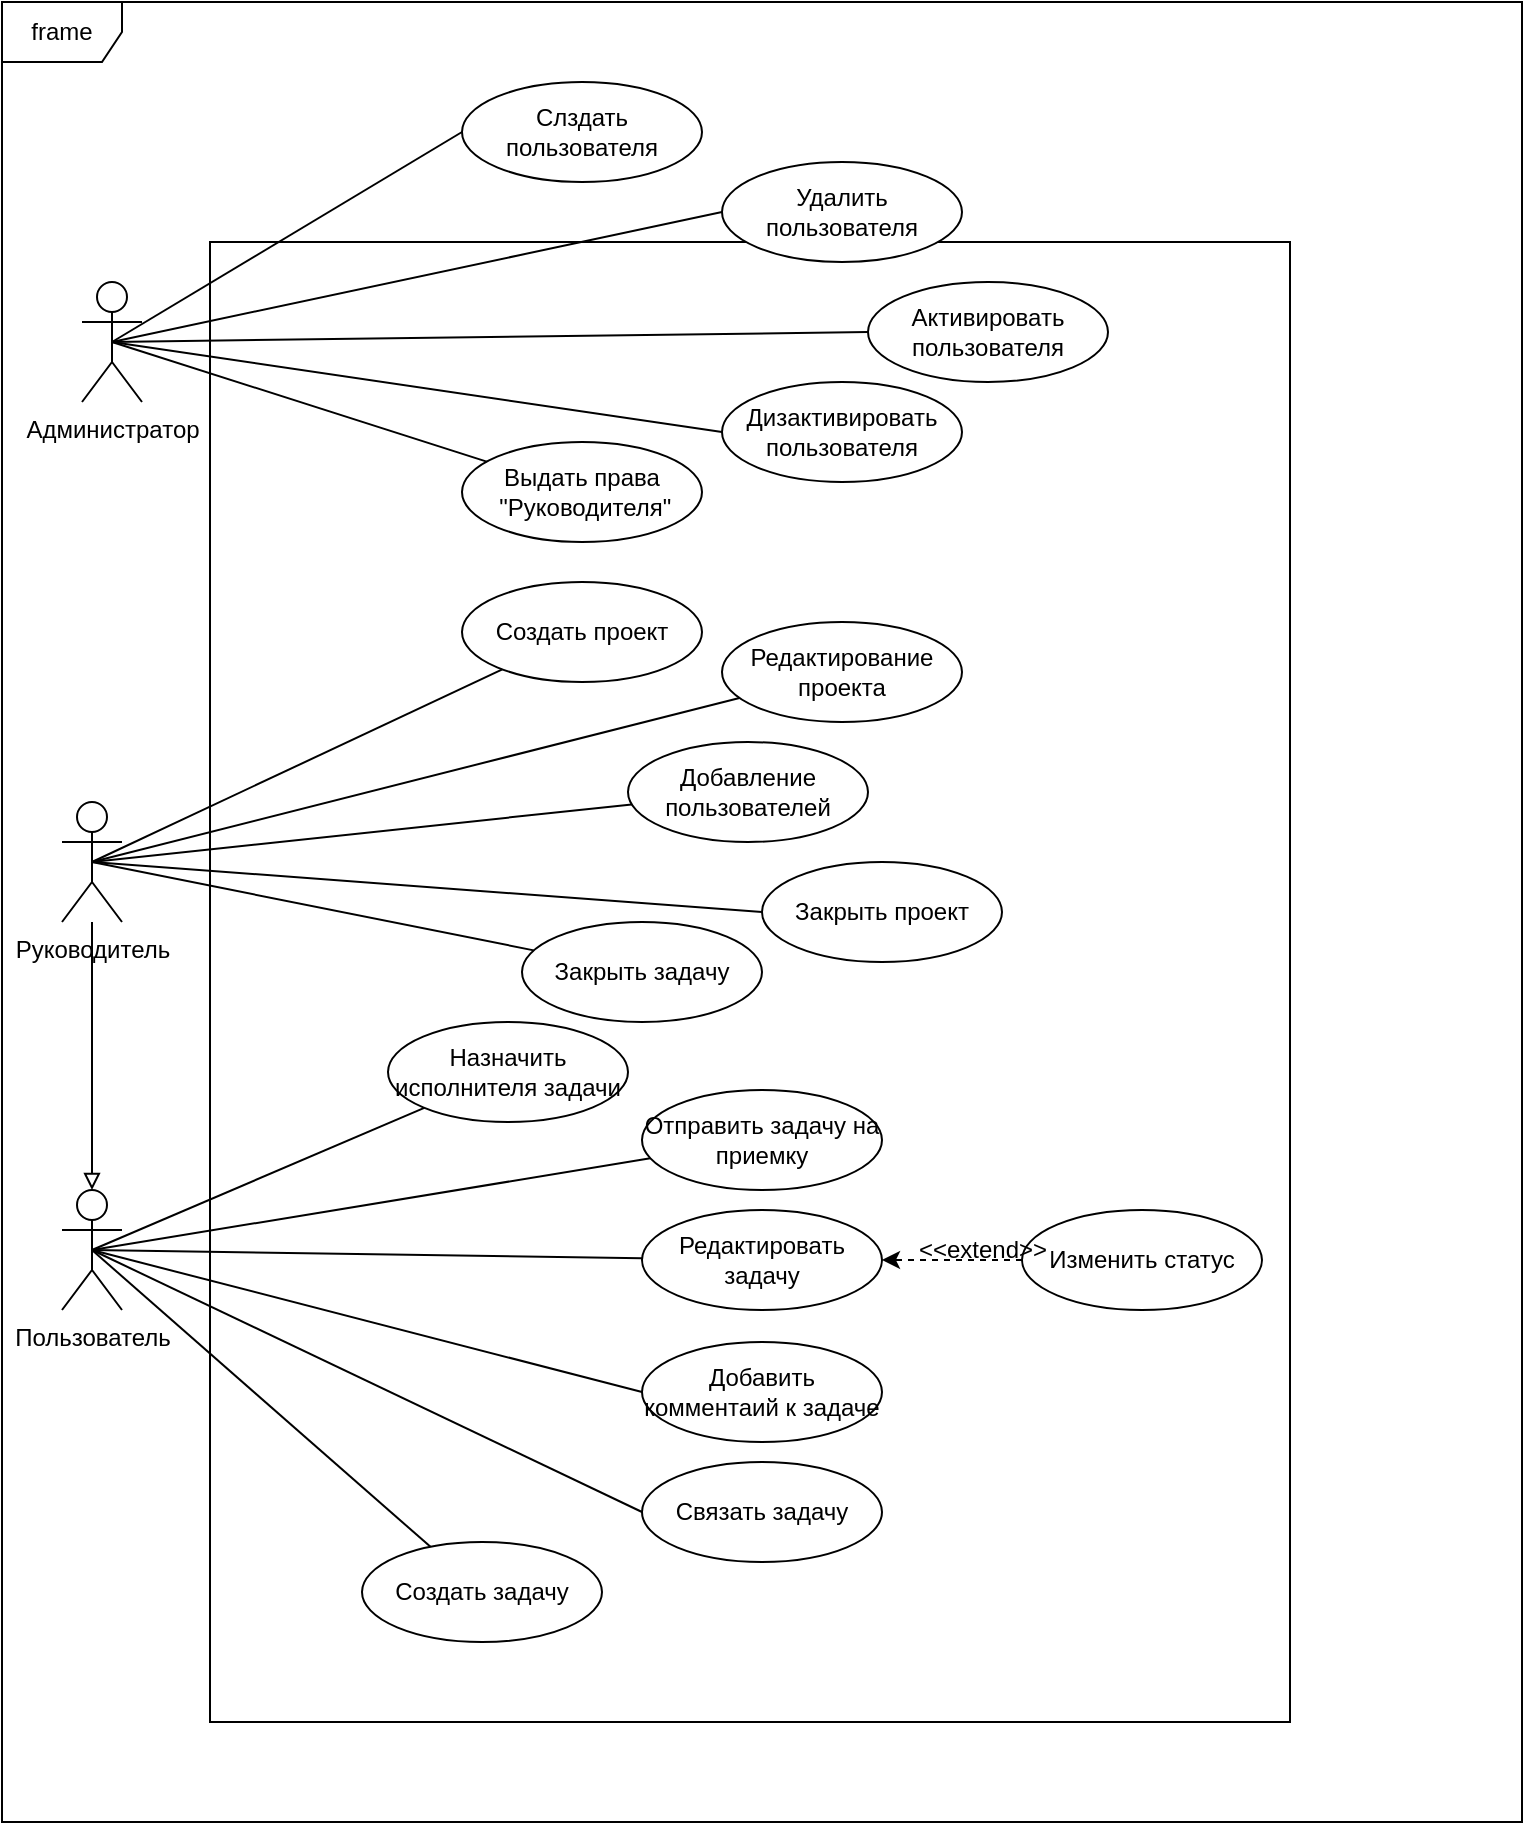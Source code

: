 <mxfile version="13.7.3" type="device"><diagram id="O17RG_47MMG2Tf_MipBB" name="Page-1"><mxGraphModel dx="593" dy="1521" grid="1" gridSize="10" guides="1" tooltips="1" connect="1" arrows="1" fold="1" page="1" pageScale="1" pageWidth="827" pageHeight="1169" math="0" shadow="0"><root><mxCell id="0"/><mxCell id="1" parent="0"/><mxCell id="I_ckQpE3vQLTtVk01G5w-14" value="frame" style="shape=umlFrame;whiteSpace=wrap;html=1;" parent="1" vertex="1"><mxGeometry x="40" y="-40" width="760" height="910" as="geometry"/></mxCell><mxCell id="I_ckQpE3vQLTtVk01G5w-16" value="" style="rounded=0;whiteSpace=wrap;html=1;" parent="1" vertex="1"><mxGeometry x="144" y="80" width="540" height="740" as="geometry"/></mxCell><mxCell id="I_ckQpE3vQLTtVk01G5w-1" value="Руководитель" style="shape=umlActor;verticalLabelPosition=bottom;labelBackgroundColor=#ffffff;verticalAlign=top;html=1;outlineConnect=0;" parent="1" vertex="1"><mxGeometry x="70" y="360" width="30" height="60" as="geometry"/></mxCell><mxCell id="I_ckQpE3vQLTtVk01G5w-2" value="Администратор" style="shape=umlActor;verticalLabelPosition=bottom;labelBackgroundColor=#ffffff;verticalAlign=top;html=1;outlineConnect=0;" parent="1" vertex="1"><mxGeometry x="80" y="100" width="30" height="60" as="geometry"/></mxCell><mxCell id="I_ckQpE3vQLTtVk01G5w-36" style="edgeStyle=none;rounded=0;orthogonalLoop=1;jettySize=auto;html=1;exitX=0.5;exitY=0.5;exitDx=0;exitDy=0;exitPerimeter=0;endArrow=none;endFill=0;" parent="1" source="I_ckQpE3vQLTtVk01G5w-3" target="I_ckQpE3vQLTtVk01G5w-34" edge="1"><mxGeometry relative="1" as="geometry"/></mxCell><mxCell id="I_ckQpE3vQLTtVk01G5w-40" style="edgeStyle=none;rounded=0;orthogonalLoop=1;jettySize=auto;html=1;exitX=0.5;exitY=0.5;exitDx=0;exitDy=0;exitPerimeter=0;startArrow=none;startFill=0;endArrow=none;endFill=0;" parent="1" source="I_ckQpE3vQLTtVk01G5w-3" target="I_ckQpE3vQLTtVk01G5w-39" edge="1"><mxGeometry relative="1" as="geometry"/></mxCell><mxCell id="I_ckQpE3vQLTtVk01G5w-3" value="Пользователь&lt;br&gt;" style="shape=umlActor;verticalLabelPosition=bottom;labelBackgroundColor=#ffffff;verticalAlign=top;html=1;outlineConnect=0;" parent="1" vertex="1"><mxGeometry x="70" y="554" width="30" height="60" as="geometry"/></mxCell><mxCell id="I_ckQpE3vQLTtVk01G5w-18" value="Выдать права&lt;br&gt;&amp;nbsp;&quot;Руководителя&quot;" style="ellipse;whiteSpace=wrap;html=1;" parent="1" vertex="1"><mxGeometry x="270" y="180" width="120" height="50" as="geometry"/></mxCell><mxCell id="I_ckQpE3vQLTtVk01G5w-21" value="" style="endArrow=block;html=1;entryX=0.5;entryY=0;entryDx=0;entryDy=0;entryPerimeter=0;endFill=0;" parent="1" source="I_ckQpE3vQLTtVk01G5w-1" target="I_ckQpE3vQLTtVk01G5w-3" edge="1"><mxGeometry width="50" height="50" relative="1" as="geometry"><mxPoint x="40" y="790" as="sourcePoint"/><mxPoint x="90" y="740" as="targetPoint"/></mxGeometry></mxCell><mxCell id="I_ckQpE3vQLTtVk01G5w-23" style="rounded=0;orthogonalLoop=1;jettySize=auto;html=1;exitX=0.5;exitY=0.5;exitDx=0;exitDy=0;exitPerimeter=0;endArrow=none;endFill=0;" parent="1" source="I_ckQpE3vQLTtVk01G5w-2" target="I_ckQpE3vQLTtVk01G5w-18" edge="1"><mxGeometry relative="1" as="geometry"/></mxCell><mxCell id="I_ckQpE3vQLTtVk01G5w-24" value="Создать проект" style="ellipse;whiteSpace=wrap;html=1;" parent="1" vertex="1"><mxGeometry x="270" y="250" width="120" height="50" as="geometry"/></mxCell><mxCell id="I_ckQpE3vQLTtVk01G5w-25" style="rounded=0;orthogonalLoop=1;jettySize=auto;html=1;exitX=0.5;exitY=0.5;exitDx=0;exitDy=0;exitPerimeter=0;endArrow=none;endFill=0;" parent="1" source="I_ckQpE3vQLTtVk01G5w-1" target="I_ckQpE3vQLTtVk01G5w-24" edge="1"><mxGeometry relative="1" as="geometry"/></mxCell><mxCell id="I_ckQpE3vQLTtVk01G5w-26" value="Редактирование проекта" style="ellipse;whiteSpace=wrap;html=1;" parent="1" vertex="1"><mxGeometry x="400" y="270" width="120" height="50" as="geometry"/></mxCell><mxCell id="I_ckQpE3vQLTtVk01G5w-27" style="edgeStyle=none;rounded=0;orthogonalLoop=1;jettySize=auto;html=1;exitX=0.5;exitY=0.5;exitDx=0;exitDy=0;exitPerimeter=0;endArrow=none;endFill=0;" parent="1" source="I_ckQpE3vQLTtVk01G5w-1" target="I_ckQpE3vQLTtVk01G5w-26" edge="1"><mxGeometry relative="1" as="geometry"/></mxCell><mxCell id="I_ckQpE3vQLTtVk01G5w-28" value="Добавление пользователей" style="ellipse;whiteSpace=wrap;html=1;" parent="1" vertex="1"><mxGeometry x="353" y="330" width="120" height="50" as="geometry"/></mxCell><mxCell id="I_ckQpE3vQLTtVk01G5w-29" style="edgeStyle=none;rounded=0;orthogonalLoop=1;jettySize=auto;html=1;exitX=0.5;exitY=0.5;exitDx=0;exitDy=0;exitPerimeter=0;endArrow=none;endFill=0;" parent="1" source="I_ckQpE3vQLTtVk01G5w-1" target="I_ckQpE3vQLTtVk01G5w-28" edge="1"><mxGeometry relative="1" as="geometry"/></mxCell><mxCell id="I_ckQpE3vQLTtVk01G5w-30" value="Создать задачу" style="ellipse;whiteSpace=wrap;html=1;" parent="1" vertex="1"><mxGeometry x="220" y="730" width="120" height="50" as="geometry"/></mxCell><mxCell id="I_ckQpE3vQLTtVk01G5w-31" value="Закрыть задачу" style="ellipse;whiteSpace=wrap;html=1;" parent="1" vertex="1"><mxGeometry x="300" y="420" width="120" height="50" as="geometry"/></mxCell><mxCell id="I_ckQpE3vQLTtVk01G5w-32" style="edgeStyle=none;rounded=0;orthogonalLoop=1;jettySize=auto;html=1;exitX=0.5;exitY=0.5;exitDx=0;exitDy=0;exitPerimeter=0;endArrow=none;endFill=0;" parent="1" source="I_ckQpE3vQLTtVk01G5w-1" target="I_ckQpE3vQLTtVk01G5w-31" edge="1"><mxGeometry relative="1" as="geometry"/></mxCell><mxCell id="I_ckQpE3vQLTtVk01G5w-33" style="edgeStyle=none;rounded=0;orthogonalLoop=1;jettySize=auto;html=1;exitX=0.5;exitY=0.5;exitDx=0;exitDy=0;exitPerimeter=0;endArrow=none;endFill=0;" parent="1" source="I_ckQpE3vQLTtVk01G5w-3" target="I_ckQpE3vQLTtVk01G5w-30" edge="1"><mxGeometry relative="1" as="geometry"/></mxCell><mxCell id="I_ckQpE3vQLTtVk01G5w-34" value="Редактировать задачу" style="ellipse;whiteSpace=wrap;html=1;" parent="1" vertex="1"><mxGeometry x="360" y="564" width="120" height="50" as="geometry"/></mxCell><mxCell id="I_ckQpE3vQLTtVk01G5w-35" value="Изменить статус" style="ellipse;whiteSpace=wrap;html=1;" parent="1" vertex="1"><mxGeometry x="550" y="564" width="120" height="50" as="geometry"/></mxCell><mxCell id="I_ckQpE3vQLTtVk01G5w-37" style="edgeStyle=none;rounded=0;orthogonalLoop=1;jettySize=auto;html=1;endArrow=classic;endFill=1;startArrow=none;startFill=0;dashed=1;" parent="1" source="I_ckQpE3vQLTtVk01G5w-35" target="I_ckQpE3vQLTtVk01G5w-34" edge="1"><mxGeometry relative="1" as="geometry"><mxPoint x="95" y="594" as="sourcePoint"/><mxPoint x="406.755" y="526.524" as="targetPoint"/></mxGeometry></mxCell><mxCell id="I_ckQpE3vQLTtVk01G5w-38" value="&amp;lt;&amp;lt;extend&amp;gt;&amp;gt;" style="text;html=1;align=center;verticalAlign=middle;resizable=0;points=[];;autosize=1;" parent="1" vertex="1"><mxGeometry x="490" y="574" width="80" height="20" as="geometry"/></mxCell><mxCell id="I_ckQpE3vQLTtVk01G5w-39" value="Отправить задачу на приемку" style="ellipse;whiteSpace=wrap;html=1;" parent="1" vertex="1"><mxGeometry x="360" y="504" width="120" height="50" as="geometry"/></mxCell><mxCell id="A1hwk7xXJRAbcXM-O2P2-3" style="orthogonalLoop=1;jettySize=auto;html=1;entryX=0.5;entryY=0.5;entryDx=0;entryDy=0;entryPerimeter=0;rounded=0;endArrow=none;endFill=0;" parent="1" source="A1hwk7xXJRAbcXM-O2P2-2" target="I_ckQpE3vQLTtVk01G5w-3" edge="1"><mxGeometry relative="1" as="geometry"/></mxCell><mxCell id="A1hwk7xXJRAbcXM-O2P2-2" value="Назначить исполнителя задачи" style="ellipse;whiteSpace=wrap;html=1;" parent="1" vertex="1"><mxGeometry x="233" y="470" width="120" height="50" as="geometry"/></mxCell><mxCell id="ndSK218fAODpOp6ZJXrL-1" value="Слздать пользователя" style="ellipse;whiteSpace=wrap;html=1;" parent="1" vertex="1"><mxGeometry x="270" width="120" height="50" as="geometry"/></mxCell><mxCell id="ndSK218fAODpOp6ZJXrL-2" value="Удалить пользователя" style="ellipse;whiteSpace=wrap;html=1;" parent="1" vertex="1"><mxGeometry x="400" y="40" width="120" height="50" as="geometry"/></mxCell><mxCell id="ndSK218fAODpOp6ZJXrL-3" value="Активировать пользователя" style="ellipse;whiteSpace=wrap;html=1;" parent="1" vertex="1"><mxGeometry x="473" y="100" width="120" height="50" as="geometry"/></mxCell><mxCell id="ndSK218fAODpOp6ZJXrL-4" value="Дизактивировать пользователя" style="ellipse;whiteSpace=wrap;html=1;" parent="1" vertex="1"><mxGeometry x="400" y="150" width="120" height="50" as="geometry"/></mxCell><mxCell id="ndSK218fAODpOp6ZJXrL-5" style="rounded=0;orthogonalLoop=1;jettySize=auto;html=1;exitX=0.5;exitY=0.5;exitDx=0;exitDy=0;exitPerimeter=0;endArrow=none;endFill=0;entryX=0;entryY=0.5;entryDx=0;entryDy=0;" parent="1" source="I_ckQpE3vQLTtVk01G5w-2" target="ndSK218fAODpOp6ZJXrL-1" edge="1"><mxGeometry relative="1" as="geometry"><mxPoint x="105" y="140" as="sourcePoint"/><mxPoint x="292.367" y="199.798" as="targetPoint"/></mxGeometry></mxCell><mxCell id="ndSK218fAODpOp6ZJXrL-6" style="rounded=0;orthogonalLoop=1;jettySize=auto;html=1;exitX=0.5;exitY=0.5;exitDx=0;exitDy=0;exitPerimeter=0;endArrow=none;endFill=0;entryX=0;entryY=0.5;entryDx=0;entryDy=0;" parent="1" source="I_ckQpE3vQLTtVk01G5w-2" target="ndSK218fAODpOp6ZJXrL-2" edge="1"><mxGeometry relative="1" as="geometry"><mxPoint x="105" y="140" as="sourcePoint"/><mxPoint x="280" y="35" as="targetPoint"/></mxGeometry></mxCell><mxCell id="ndSK218fAODpOp6ZJXrL-7" style="rounded=0;orthogonalLoop=1;jettySize=auto;html=1;exitX=0.5;exitY=0.5;exitDx=0;exitDy=0;exitPerimeter=0;endArrow=none;endFill=0;entryX=0;entryY=0.5;entryDx=0;entryDy=0;" parent="1" source="I_ckQpE3vQLTtVk01G5w-2" target="ndSK218fAODpOp6ZJXrL-3" edge="1"><mxGeometry relative="1" as="geometry"><mxPoint x="115" y="150" as="sourcePoint"/><mxPoint x="290" y="45" as="targetPoint"/></mxGeometry></mxCell><mxCell id="ndSK218fAODpOp6ZJXrL-8" style="rounded=0;orthogonalLoop=1;jettySize=auto;html=1;exitX=0.5;exitY=0.5;exitDx=0;exitDy=0;exitPerimeter=0;endArrow=none;endFill=0;entryX=0;entryY=0.5;entryDx=0;entryDy=0;" parent="1" source="I_ckQpE3vQLTtVk01G5w-2" target="ndSK218fAODpOp6ZJXrL-4" edge="1"><mxGeometry relative="1" as="geometry"><mxPoint x="125" y="160" as="sourcePoint"/><mxPoint x="300" y="55" as="targetPoint"/></mxGeometry></mxCell><mxCell id="ndSK218fAODpOp6ZJXrL-10" value="Добавить комментаий к задаче" style="ellipse;whiteSpace=wrap;html=1;" parent="1" vertex="1"><mxGeometry x="360" y="630" width="120" height="50" as="geometry"/></mxCell><mxCell id="ndSK218fAODpOp6ZJXrL-11" style="edgeStyle=none;rounded=0;orthogonalLoop=1;jettySize=auto;html=1;exitX=0.5;exitY=0.5;exitDx=0;exitDy=0;exitPerimeter=0;endArrow=none;endFill=0;entryX=0;entryY=0.5;entryDx=0;entryDy=0;" parent="1" source="I_ckQpE3vQLTtVk01G5w-3" target="ndSK218fAODpOp6ZJXrL-10" edge="1"><mxGeometry relative="1" as="geometry"><mxPoint x="95" y="594" as="sourcePoint"/><mxPoint x="252.391" y="675.521" as="targetPoint"/></mxGeometry></mxCell><mxCell id="ndSK218fAODpOp6ZJXrL-12" value="Закрыть проект" style="ellipse;whiteSpace=wrap;html=1;" parent="1" vertex="1"><mxGeometry x="420" y="390" width="120" height="50" as="geometry"/></mxCell><mxCell id="ndSK218fAODpOp6ZJXrL-13" style="edgeStyle=none;rounded=0;orthogonalLoop=1;jettySize=auto;html=1;exitX=0.5;exitY=0.5;exitDx=0;exitDy=0;exitPerimeter=0;endArrow=none;endFill=0;entryX=0;entryY=0.5;entryDx=0;entryDy=0;" parent="1" source="I_ckQpE3vQLTtVk01G5w-1" target="ndSK218fAODpOp6ZJXrL-12" edge="1"><mxGeometry relative="1" as="geometry"><mxPoint x="95" y="400" as="sourcePoint"/><mxPoint x="364.876" y="371.202" as="targetPoint"/></mxGeometry></mxCell><mxCell id="r0zNyElQ8QQ4eXi9RlfL-2" value="Связать задачу" style="ellipse;whiteSpace=wrap;html=1;" vertex="1" parent="1"><mxGeometry x="360" y="690" width="120" height="50" as="geometry"/></mxCell><mxCell id="r0zNyElQ8QQ4eXi9RlfL-6" style="edgeStyle=none;rounded=0;orthogonalLoop=1;jettySize=auto;html=1;exitX=0.5;exitY=0.5;exitDx=0;exitDy=0;exitPerimeter=0;endArrow=none;endFill=0;entryX=0;entryY=0.5;entryDx=0;entryDy=0;" edge="1" parent="1" source="I_ckQpE3vQLTtVk01G5w-3" target="r0zNyElQ8QQ4eXi9RlfL-2"><mxGeometry relative="1" as="geometry"><mxPoint x="95" y="594" as="sourcePoint"/><mxPoint x="264.248" y="742.42" as="targetPoint"/></mxGeometry></mxCell></root></mxGraphModel></diagram></mxfile>